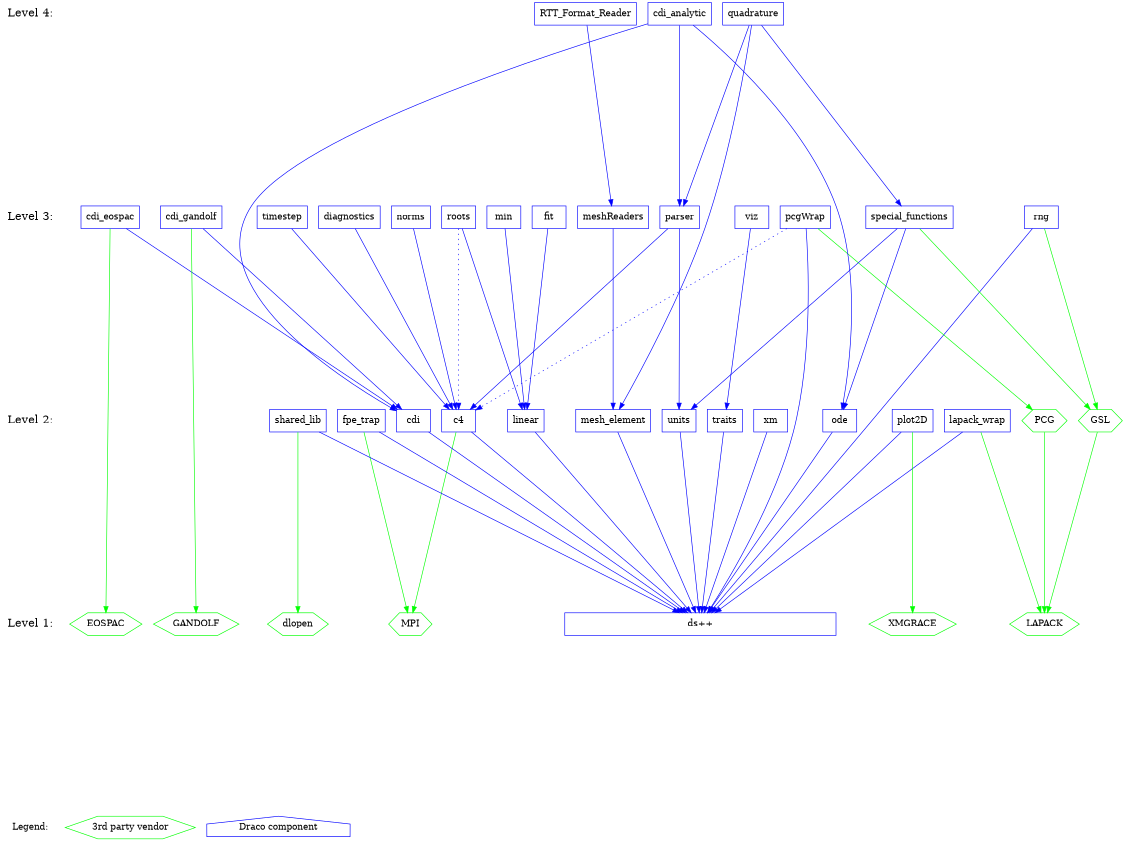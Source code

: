 digraph draco_level {
    /* graph attributes */
    center=1;
    size="7.5,10";
    ranksep=4;
    
    /* levels */
    legend [shape=plaintext, label="Legend:", fontsize=14];
    level1 [shape=plaintext, label="Level 1:", fontsize=18];
    level2 [shape=plaintext, label="Level 2:", fontsize=18];
    level3 [shape=plaintext, label="Level 3:", fontsize=18];
    level4 [shape=plaintext, label="Level 4:", fontsize=18];
/*     level5 [shape=plaintext, label="Level 5:", fontsize=18]; */
/*    level6 [shape=plaintext, label="Level 6:", fontsize=18]; */
    
    /* level6 -> level5 -> */
    level4 -> level3 -> level2 -> level1 -> legend [style=invis];
    
    /* packages */

    /* legend */
    leg_vendor [shape=box, label="3rd party vendor", color=green, shape=hexagon];
    leg_draco  [shape=box, label="Draco component",  color=blue,  shape=house ];

    /* level 1 */
    vdlopen    [shape=hexagon, color=green, label="dlopen"];
    veospac    [shape=hexagon, color=green, label="EOSPAC"];
    vgandolf   [shape=hexagon, color=green, label="GANDOLF"];
    vgrace     [shape=hexagon, color=green, label="XMGRACE"];
    vlapack    [shape=hexagon, color=green, label="LAPACK"];
    vmpi       [shape=hexagon, color=green, label="MPI"];
        
    dsxx [shape=box, color=blue, label="ds++", width=6];
    
    /* level 2 */
    vgsl       [shape=hexagon, color=green, label="GSL"];
    vpcg       [shape=hexagon, color=green, label="PCG"];

    c4         [shape=box, color=blue, label="c4"];
    cdi        [shape=box, color=blue, label="cdi"];
    fpetrap    [shape=box, color=blue, label="fpe_trap"];
    lapack     [shape=box, color=blue, label="lapack_wrap"];
    linear     [shape=box, color=blue, label="linear"];
    meshelement [shape=box, color=blue, label="mesh_element"];
    ode        [shape=box, color=blue, label="ode"];
    plot       [shape=box, color=blue, label="plot2D"];
    rng        [shape=box, color=blue, label="rng"];
    shlib      [shape=box, color=blue, label="shared_lib"];
    traits     [shape=box, color=blue, label="traits"];
    units      [shape=box, color=blue, label="units"];
    xm         [shape=box, color=blue, label="xm"];
        
    /* level 3 */
    cdieos    [shape=box, color=blue, label="cdi_eospac"];
    cdigan    [shape=box, color=blue, label="cdi_gandolf"];
    diagnostics [shape=box, color=blue, label="diagnostics"];
    fit       [shape=box, color=blue, label="fit"];
    meshread  [shape=box, color=blue, label="meshReaders"];
    min       [shape=box, color=blue, label="min"];
    norms     [shape=box, color=blue, label="norms"];
    parser    [shape=box, color=blue, label="parser"];
    pcg       [shape=box, color=blue, label="pcgWrap"];
    roots     [shape=box, color=blue, label="roots"];
    sf        [shape=box, color=blue, label="special_functions"];
    timestep  [shape=box, color=blue, label="timestep"];
    viz       [shape=box, color=blue, label="viz"];
    
    /* level 4 */
    cdianal   [shape=box, color=blue, label="cdi_analytic"];
    quad      [shape=box, color=blue, label="quadrature"];
    rttread   [shape=box, color=blue, label="RTT_Format_Reader"];
    
    /* dependencies */
    {rank=same; legend leg_vendor leg_draco};
    {rank=same; level1 dsxx vlapack vmpi veospac  vgandolf vgrace vdlopen};
    {rank=same; level2 shlib plot lapack traits xm c4 fpetrap units cdi vpcg ode linear};
    {rank=same; level3 viz timestep cdieos cdigan pcg meshread parser sf};
    {rank=same; level4 rttread quad};
    
    /* draco packages */

    /* NOTE:  hidden dependencies are in comments at the end of each line.
     * For example if a package depends on c4 it implicitly depends on dsxx
     * as well.  The dependency on dsxx is not shown explicitly on the
     * graph. 
    
    /* level 2 */
    c4          -> {dsxx}        [color=blue];
    c4          -> {vmpi}        [color=green];
    cdi         -> {dsxx}        [color=blue];
    fpetrap     -> {dsxx}        [color=blue];
    fpetrap     -> {vmpi}        [color=green];
    lapack      -> {dsxx}        [color=blue];
    lapack      -> {vlapack}     [color=green];
    linear      -> {dsxx}        [color=blue];
    meshelement -> {dsxx}        [color=blue];
    ode         -> {dsxx}        [color=blue];
    plot        -> {dsxx}        [color=blue];
    plot        -> {vgrace}      [color=green];
    rng         -> {dsxx}        [color=blue];
    rng         -> {vgsl}        [color=green];
    shlib       -> {dsxx}        [color=blue];
    shlib       -> {vdlopen}     [color=green];
    traits      -> {dsxx}        [color=blue];
    units       -> {dsxx}        [color=blue];
    vgsl        -> {vlapack}     [color=green];
    vpcg        -> {vlapack}     [color=green];
    xm          -> {dsxx}        [color=blue];
    
    /* level 3 */
    cdieos      -> {cdi}         [color=blue];
    cdieos      -> {veospac}     [color=green]; 
    cdigan      -> {cdi}         [color=blue]; 
    cdigan      -> {vgandolf}    [color=green];
    diagnostics -> {c4}          [color=blue];
    fit         -> {linear}      [color=blue];
    meshread    -> {meshelement} [color=blue];
    min         -> {linear}      [color=blue];
    norms       -> {c4}          [color=blue];
    parser      -> {c4 units}    [color=blue];
    pcg         -> {c4}          [color=blue style=dotted];
    pcg         -> {dsxx}        [color=blue];
    pcg         -> {vpcg}        [color=green];
    roots       -> {linear}      [color=blue];
    roots       -> {c4}          [color=blue, style=dotted];
    sf          -> {units ode}   [color=blue];
    sf          -> {vgsl}        [color=green];
    timestep    -> {c4}          [color=blue];
    viz         -> {traits}      [color=blue];

    /* level 4 */
    cdianal     -> {parser cdi ode}        [color=blue];
    quad        -> {sf meshelement parser} [color=blue];
    rttread     -> {meshread}              [color=blue];

}
